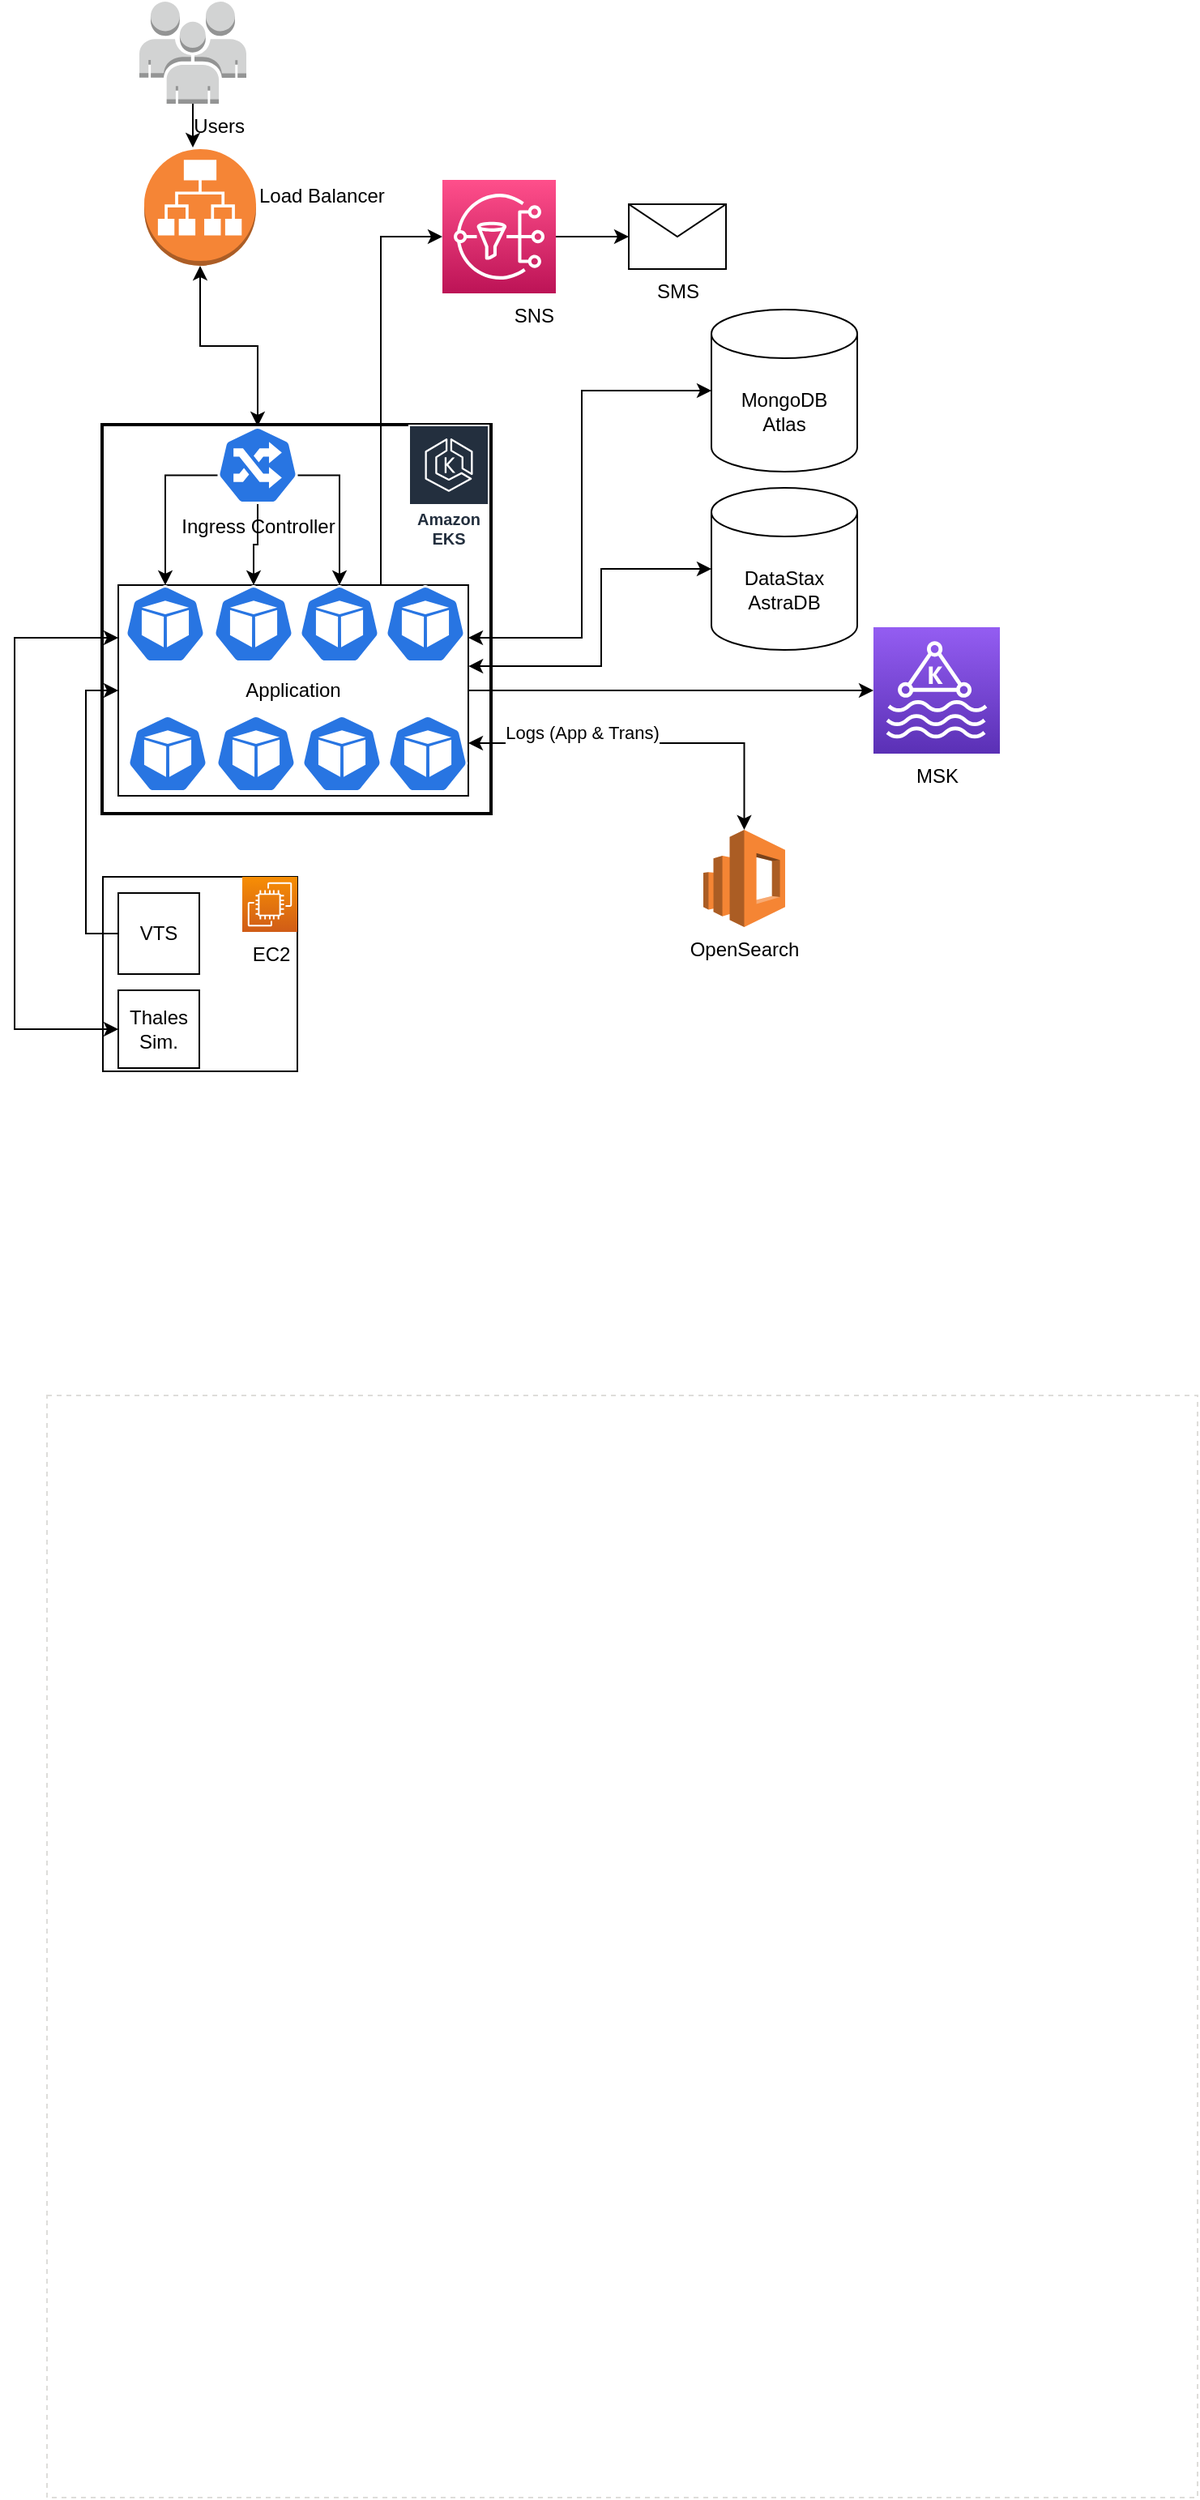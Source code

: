<mxfile version="21.5.0" type="github">
  <diagram name="Page-1" id="r-T6OLwQH29qr_7euo9l">
    <mxGraphModel dx="1360" dy="822" grid="1" gridSize="10" guides="1" tooltips="1" connect="1" arrows="1" fold="1" page="1" pageScale="1" pageWidth="850" pageHeight="1100" math="0" shadow="0">
      <root>
        <mxCell id="0" />
        <mxCell id="1" parent="0" />
        <mxCell id="3_2HW8Un-s5Gs4iZI3K2-29" value="" style="rounded=0;whiteSpace=wrap;html=1;dashed=1;fillColor=none;strokeColor=#deddda;" parent="1" vertex="1">
          <mxGeometry x="30" y="860" width="710" height="680" as="geometry" />
        </mxCell>
        <mxCell id="qwl05ddgDj3Om6Coo83L-6" value="" style="group" vertex="1" connectable="0" parent="1">
          <mxGeometry x="10" width="690" height="705" as="geometry" />
        </mxCell>
        <mxCell id="oR3EOA6jBZrTbAOyoPTf-1" value="" style="whiteSpace=wrap;html=1;aspect=fixed;strokeWidth=2;" parent="qwl05ddgDj3Om6Coo83L-6" vertex="1">
          <mxGeometry x="54" y="261" width="240" height="240" as="geometry" />
        </mxCell>
        <mxCell id="oR3EOA6jBZrTbAOyoPTf-2" value="MongoDB&lt;br&gt;Atlas" style="shape=cylinder3;whiteSpace=wrap;html=1;boundedLbl=1;backgroundOutline=1;size=15;" parent="qwl05ddgDj3Om6Coo83L-6" vertex="1">
          <mxGeometry x="430" y="190" width="90" height="100" as="geometry" />
        </mxCell>
        <mxCell id="oR3EOA6jBZrTbAOyoPTf-4" value="SMS" style="shape=message;html=1;html=1;outlineConnect=0;labelPosition=center;verticalLabelPosition=bottom;align=center;verticalAlign=top;" parent="qwl05ddgDj3Om6Coo83L-6" vertex="1">
          <mxGeometry x="379" y="125" width="60" height="40" as="geometry" />
        </mxCell>
        <mxCell id="oR3EOA6jBZrTbAOyoPTf-30" style="edgeStyle=orthogonalEdgeStyle;rounded=0;orthogonalLoop=1;jettySize=auto;html=1;exitX=1;exitY=0.5;exitDx=0;exitDy=0;exitPerimeter=0;entryX=0;entryY=0.5;entryDx=0;entryDy=0;" parent="qwl05ddgDj3Om6Coo83L-6" source="oR3EOA6jBZrTbAOyoPTf-5" target="oR3EOA6jBZrTbAOyoPTf-4" edge="1">
          <mxGeometry relative="1" as="geometry" />
        </mxCell>
        <mxCell id="oR3EOA6jBZrTbAOyoPTf-5" value="&lt;div align=&quot;right&quot;&gt;&lt;font color=&quot;#000000&quot;&gt;SNS&lt;/font&gt;&lt;/div&gt;" style="sketch=0;points=[[0,0,0],[0.25,0,0],[0.5,0,0],[0.75,0,0],[1,0,0],[0,1,0],[0.25,1,0],[0.5,1,0],[0.75,1,0],[1,1,0],[0,0.25,0],[0,0.5,0],[0,0.75,0],[1,0.25,0],[1,0.5,0],[1,0.75,0]];outlineConnect=0;fontColor=#232F3E;gradientColor=#FF4F8B;gradientDirection=north;fillColor=#BC1356;strokeColor=#ffffff;dashed=0;verticalLabelPosition=bottom;verticalAlign=top;align=right;html=1;fontSize=12;fontStyle=0;aspect=fixed;shape=mxgraph.aws4.resourceIcon;resIcon=mxgraph.aws4.sns;" parent="qwl05ddgDj3Om6Coo83L-6" vertex="1">
          <mxGeometry x="264" y="110" width="70" height="70" as="geometry" />
        </mxCell>
        <mxCell id="oR3EOA6jBZrTbAOyoPTf-6" value="Amazon EKS" style="sketch=0;outlineConnect=0;fontColor=#232F3E;gradientColor=none;strokeColor=#ffffff;fillColor=#232F3E;dashed=0;verticalLabelPosition=middle;verticalAlign=bottom;align=center;html=1;whiteSpace=wrap;fontSize=10;fontStyle=1;spacing=3;shape=mxgraph.aws4.productIcon;prIcon=mxgraph.aws4.eks;" parent="qwl05ddgDj3Om6Coo83L-6" vertex="1">
          <mxGeometry x="243" y="261" width="50" height="80" as="geometry" />
        </mxCell>
        <mxCell id="oR3EOA6jBZrTbAOyoPTf-8" value="OpenSearch" style="outlineConnect=0;dashed=0;verticalLabelPosition=bottom;verticalAlign=top;align=center;html=1;shape=mxgraph.aws3.elasticsearch_service;fillColor=#F58534;gradientColor=none;" parent="qwl05ddgDj3Om6Coo83L-6" vertex="1">
          <mxGeometry x="425" y="511" width="50.5" height="60" as="geometry" />
        </mxCell>
        <mxCell id="oR3EOA6jBZrTbAOyoPTf-19" value="&lt;div align=&quot;center&quot;&gt;Load Balancer&lt;/div&gt;&lt;div align=&quot;right&quot;&gt;&lt;br&gt;&lt;/div&gt;" style="outlineConnect=0;dashed=0;verticalLabelPosition=middle;verticalAlign=middle;align=left;html=1;shape=mxgraph.aws3.application_load_balancer;fillColor=#F58536;gradientColor=none;labelPosition=right;" parent="qwl05ddgDj3Om6Coo83L-6" vertex="1">
          <mxGeometry x="80" y="91" width="69" height="72" as="geometry" />
        </mxCell>
        <mxCell id="oR3EOA6jBZrTbAOyoPTf-33" style="edgeStyle=orthogonalEdgeStyle;rounded=0;orthogonalLoop=1;jettySize=auto;html=1;exitX=0.5;exitY=1;exitDx=0;exitDy=0;exitPerimeter=0;" parent="qwl05ddgDj3Om6Coo83L-6" source="oR3EOA6jBZrTbAOyoPTf-32" edge="1">
          <mxGeometry relative="1" as="geometry">
            <mxPoint x="110" y="90" as="targetPoint" />
          </mxGeometry>
        </mxCell>
        <mxCell id="oR3EOA6jBZrTbAOyoPTf-32" value="&lt;div align=&quot;right&quot;&gt;Users&lt;/div&gt;" style="outlineConnect=0;dashed=0;verticalLabelPosition=bottom;verticalAlign=top;align=right;html=1;shape=mxgraph.aws3.users;fillColor=#D2D3D3;gradientColor=none;" parent="qwl05ddgDj3Om6Coo83L-6" vertex="1">
          <mxGeometry x="77" width="66" height="63" as="geometry" />
        </mxCell>
        <mxCell id="oR3EOA6jBZrTbAOyoPTf-34" value="" style="whiteSpace=wrap;html=1;aspect=fixed;" parent="qwl05ddgDj3Om6Coo83L-6" vertex="1">
          <mxGeometry x="54.5" y="540" width="120" height="120" as="geometry" />
        </mxCell>
        <mxCell id="oR3EOA6jBZrTbAOyoPTf-35" value="&lt;font color=&quot;#000000&quot;&gt;EC2&lt;/font&gt;" style="sketch=0;points=[[0,0,0],[0.25,0,0],[0.5,0,0],[0.75,0,0],[1,0,0],[0,1,0],[0.25,1,0],[0.5,1,0],[0.75,1,0],[1,1,0],[0,0.25,0],[0,0.5,0],[0,0.75,0],[1,0.25,0],[1,0.5,0],[1,0.75,0]];outlineConnect=0;fontColor=#232F3E;gradientColor=#F78E04;gradientDirection=north;fillColor=#D05C17;strokeColor=#ffffff;dashed=0;verticalLabelPosition=bottom;verticalAlign=top;align=center;html=1;fontSize=12;fontStyle=0;aspect=fixed;shape=mxgraph.aws4.resourceIcon;resIcon=mxgraph.aws4.ec2;" parent="qwl05ddgDj3Om6Coo83L-6" vertex="1">
          <mxGeometry x="140.5" y="540" width="34" height="34" as="geometry" />
        </mxCell>
        <mxCell id="oR3EOA6jBZrTbAOyoPTf-36" value="VTS" style="whiteSpace=wrap;html=1;aspect=fixed;" parent="qwl05ddgDj3Om6Coo83L-6" vertex="1">
          <mxGeometry x="64" y="550" width="50" height="50" as="geometry" />
        </mxCell>
        <mxCell id="oR3EOA6jBZrTbAOyoPTf-37" value="Thales&lt;br&gt;Sim." style="whiteSpace=wrap;html=1;aspect=fixed;" parent="qwl05ddgDj3Om6Coo83L-6" vertex="1">
          <mxGeometry x="64" y="610" width="50" height="48" as="geometry" />
        </mxCell>
        <mxCell id="oR3EOA6jBZrTbAOyoPTf-41" value="&lt;font color=&quot;#000000&quot;&gt;&lt;span style=&quot;background-color: rgb(255, 255, 255);&quot;&gt;MSK&lt;/span&gt;&lt;/font&gt;" style="sketch=0;points=[[0,0,0],[0.25,0,0],[0.5,0,0],[0.75,0,0],[1,0,0],[0,1,0],[0.25,1,0],[0.5,1,0],[0.75,1,0],[1,1,0],[0,0.25,0],[0,0.5,0],[0,0.75,0],[1,0.25,0],[1,0.5,0],[1,0.75,0]];outlineConnect=0;fontColor=#232F3E;gradientColor=#945DF2;gradientDirection=north;fillColor=#5A30B5;strokeColor=#ffffff;dashed=0;verticalLabelPosition=bottom;verticalAlign=top;align=center;html=1;fontSize=12;fontStyle=0;aspect=fixed;shape=mxgraph.aws4.resourceIcon;resIcon=mxgraph.aws4.managed_streaming_for_kafka;" parent="qwl05ddgDj3Om6Coo83L-6" vertex="1">
          <mxGeometry x="530" y="386" width="78" height="78" as="geometry" />
        </mxCell>
        <mxCell id="3_2HW8Un-s5Gs4iZI3K2-1" value="Ingress Controller" style="sketch=0;html=1;dashed=0;whitespace=wrap;fillColor=#2875E2;strokeColor=#ffffff;points=[[0.005,0.63,0],[0.1,0.2,0],[0.9,0.2,0],[0.5,0,0],[0.995,0.63,0],[0.72,0.99,0],[0.5,1,0],[0.28,0.99,0]];verticalLabelPosition=bottom;align=center;verticalAlign=top;shape=mxgraph.kubernetes.icon;prIcon=ing" parent="qwl05ddgDj3Om6Coo83L-6" vertex="1">
          <mxGeometry x="125" y="262" width="50" height="48" as="geometry" />
        </mxCell>
        <mxCell id="3_2HW8Un-s5Gs4iZI3K2-3" style="edgeStyle=orthogonalEdgeStyle;rounded=0;orthogonalLoop=1;jettySize=auto;html=1;entryX=0.5;entryY=0;entryDx=0;entryDy=0;entryPerimeter=0;startArrow=classic;startFill=1;" parent="qwl05ddgDj3Om6Coo83L-6" source="oR3EOA6jBZrTbAOyoPTf-19" target="3_2HW8Un-s5Gs4iZI3K2-1" edge="1">
          <mxGeometry relative="1" as="geometry" />
        </mxCell>
        <mxCell id="3_2HW8Un-s5Gs4iZI3K2-20" style="edgeStyle=orthogonalEdgeStyle;rounded=0;orthogonalLoop=1;jettySize=auto;html=1;exitX=0;exitY=0.25;exitDx=0;exitDy=0;entryX=0;entryY=0.5;entryDx=0;entryDy=0;startArrow=classic;startFill=1;" parent="qwl05ddgDj3Om6Coo83L-6" source="3_2HW8Un-s5Gs4iZI3K2-5" target="oR3EOA6jBZrTbAOyoPTf-37" edge="1">
          <mxGeometry relative="1" as="geometry">
            <Array as="points">
              <mxPoint y="393" />
              <mxPoint y="634" />
            </Array>
          </mxGeometry>
        </mxCell>
        <mxCell id="3_2HW8Un-s5Gs4iZI3K2-24" style="edgeStyle=orthogonalEdgeStyle;rounded=0;orthogonalLoop=1;jettySize=auto;html=1;exitX=1;exitY=0.75;exitDx=0;exitDy=0;startArrow=classic;startFill=1;" parent="qwl05ddgDj3Om6Coo83L-6" source="3_2HW8Un-s5Gs4iZI3K2-5" target="oR3EOA6jBZrTbAOyoPTf-8" edge="1">
          <mxGeometry relative="1" as="geometry" />
        </mxCell>
        <mxCell id="3_2HW8Un-s5Gs4iZI3K2-28" value="&lt;div&gt;Logs (App &amp;amp; Trans)&lt;/div&gt;" style="edgeLabel;html=1;align=center;verticalAlign=middle;resizable=0;points=[];" parent="3_2HW8Un-s5Gs4iZI3K2-24" vertex="1" connectable="0">
          <mxGeometry x="-0.446" y="-3" relative="1" as="geometry">
            <mxPoint x="8" y="-10" as="offset" />
          </mxGeometry>
        </mxCell>
        <mxCell id="3_2HW8Un-s5Gs4iZI3K2-25" style="edgeStyle=orthogonalEdgeStyle;rounded=0;orthogonalLoop=1;jettySize=auto;html=1;exitX=1;exitY=0.5;exitDx=0;exitDy=0;" parent="qwl05ddgDj3Om6Coo83L-6" source="3_2HW8Un-s5Gs4iZI3K2-5" target="oR3EOA6jBZrTbAOyoPTf-41" edge="1">
          <mxGeometry relative="1" as="geometry" />
        </mxCell>
        <mxCell id="3_2HW8Un-s5Gs4iZI3K2-26" style="edgeStyle=orthogonalEdgeStyle;rounded=0;orthogonalLoop=1;jettySize=auto;html=1;exitX=1;exitY=0.25;exitDx=0;exitDy=0;entryX=0;entryY=0.5;entryDx=0;entryDy=0;entryPerimeter=0;startArrow=classic;startFill=1;" parent="qwl05ddgDj3Om6Coo83L-6" source="3_2HW8Un-s5Gs4iZI3K2-5" target="oR3EOA6jBZrTbAOyoPTf-2" edge="1">
          <mxGeometry relative="1" as="geometry">
            <Array as="points">
              <mxPoint x="350" y="393" />
              <mxPoint x="350" y="240" />
              <mxPoint x="419" y="240" />
            </Array>
          </mxGeometry>
        </mxCell>
        <mxCell id="3_2HW8Un-s5Gs4iZI3K2-27" style="edgeStyle=orthogonalEdgeStyle;rounded=0;orthogonalLoop=1;jettySize=auto;html=1;exitX=0.75;exitY=0;exitDx=0;exitDy=0;entryX=0;entryY=0.5;entryDx=0;entryDy=0;entryPerimeter=0;" parent="qwl05ddgDj3Om6Coo83L-6" source="3_2HW8Un-s5Gs4iZI3K2-5" target="oR3EOA6jBZrTbAOyoPTf-5" edge="1">
          <mxGeometry relative="1" as="geometry" />
        </mxCell>
        <mxCell id="3_2HW8Un-s5Gs4iZI3K2-5" value="Application" style="rounded=0;whiteSpace=wrap;html=1;" parent="qwl05ddgDj3Om6Coo83L-6" vertex="1">
          <mxGeometry x="64" y="360" width="216" height="130" as="geometry" />
        </mxCell>
        <mxCell id="3_2HW8Un-s5Gs4iZI3K2-18" style="edgeStyle=orthogonalEdgeStyle;rounded=0;orthogonalLoop=1;jettySize=auto;html=1;exitX=0;exitY=0.5;exitDx=0;exitDy=0;entryX=0;entryY=0.5;entryDx=0;entryDy=0;" parent="qwl05ddgDj3Om6Coo83L-6" source="oR3EOA6jBZrTbAOyoPTf-36" target="3_2HW8Un-s5Gs4iZI3K2-5" edge="1">
          <mxGeometry relative="1" as="geometry" />
        </mxCell>
        <mxCell id="3_2HW8Un-s5Gs4iZI3K2-6" value="" style="sketch=0;html=1;dashed=0;whitespace=wrap;fillColor=#2875E2;strokeColor=#ffffff;points=[[0.005,0.63,0],[0.1,0.2,0],[0.9,0.2,0],[0.5,0,0],[0.995,0.63,0],[0.72,0.99,0],[0.5,1,0],[0.28,0.99,0]];verticalLabelPosition=bottom;align=center;verticalAlign=top;shape=mxgraph.kubernetes.icon;prIcon=pod" parent="qwl05ddgDj3Om6Coo83L-6" vertex="1">
          <mxGeometry x="68" y="360" width="50" height="48" as="geometry" />
        </mxCell>
        <mxCell id="3_2HW8Un-s5Gs4iZI3K2-16" style="edgeStyle=orthogonalEdgeStyle;rounded=0;orthogonalLoop=1;jettySize=auto;html=1;exitX=0.005;exitY=0.63;exitDx=0;exitDy=0;exitPerimeter=0;entryX=0.5;entryY=0;entryDx=0;entryDy=0;entryPerimeter=0;" parent="qwl05ddgDj3Om6Coo83L-6" source="3_2HW8Un-s5Gs4iZI3K2-1" target="3_2HW8Un-s5Gs4iZI3K2-6" edge="1">
          <mxGeometry relative="1" as="geometry" />
        </mxCell>
        <mxCell id="3_2HW8Un-s5Gs4iZI3K2-7" value="" style="sketch=0;html=1;dashed=0;whitespace=wrap;fillColor=#2875E2;strokeColor=#ffffff;points=[[0.005,0.63,0],[0.1,0.2,0],[0.9,0.2,0],[0.5,0,0],[0.995,0.63,0],[0.72,0.99,0],[0.5,1,0],[0.28,0.99,0]];verticalLabelPosition=bottom;align=center;verticalAlign=top;shape=mxgraph.kubernetes.icon;prIcon=pod" parent="qwl05ddgDj3Om6Coo83L-6" vertex="1">
          <mxGeometry x="122.5" y="360" width="50" height="48" as="geometry" />
        </mxCell>
        <mxCell id="3_2HW8Un-s5Gs4iZI3K2-14" style="edgeStyle=orthogonalEdgeStyle;rounded=0;orthogonalLoop=1;jettySize=auto;html=1;entryX=0.5;entryY=0;entryDx=0;entryDy=0;entryPerimeter=0;" parent="qwl05ddgDj3Om6Coo83L-6" source="3_2HW8Un-s5Gs4iZI3K2-1" target="3_2HW8Un-s5Gs4iZI3K2-7" edge="1">
          <mxGeometry relative="1" as="geometry" />
        </mxCell>
        <mxCell id="3_2HW8Un-s5Gs4iZI3K2-8" value="" style="sketch=0;html=1;dashed=0;whitespace=wrap;fillColor=#2875E2;strokeColor=#ffffff;points=[[0.005,0.63,0],[0.1,0.2,0],[0.9,0.2,0],[0.5,0,0],[0.995,0.63,0],[0.72,0.99,0],[0.5,1,0],[0.28,0.99,0]];verticalLabelPosition=bottom;align=center;verticalAlign=top;shape=mxgraph.kubernetes.icon;prIcon=pod" parent="qwl05ddgDj3Om6Coo83L-6" vertex="1">
          <mxGeometry x="175.5" y="360" width="50" height="48" as="geometry" />
        </mxCell>
        <mxCell id="3_2HW8Un-s5Gs4iZI3K2-15" style="edgeStyle=orthogonalEdgeStyle;rounded=0;orthogonalLoop=1;jettySize=auto;html=1;exitX=0.995;exitY=0.63;exitDx=0;exitDy=0;exitPerimeter=0;" parent="qwl05ddgDj3Om6Coo83L-6" source="3_2HW8Un-s5Gs4iZI3K2-1" target="3_2HW8Un-s5Gs4iZI3K2-8" edge="1">
          <mxGeometry relative="1" as="geometry" />
        </mxCell>
        <mxCell id="3_2HW8Un-s5Gs4iZI3K2-9" value="" style="sketch=0;html=1;dashed=0;whitespace=wrap;fillColor=#2875E2;strokeColor=#ffffff;points=[[0.005,0.63,0],[0.1,0.2,0],[0.9,0.2,0],[0.5,0,0],[0.995,0.63,0],[0.72,0.99,0],[0.5,1,0],[0.28,0.99,0]];verticalLabelPosition=bottom;align=center;verticalAlign=top;shape=mxgraph.kubernetes.icon;prIcon=pod" parent="qwl05ddgDj3Om6Coo83L-6" vertex="1">
          <mxGeometry x="228.5" y="360" width="50" height="48" as="geometry" />
        </mxCell>
        <mxCell id="3_2HW8Un-s5Gs4iZI3K2-10" value="" style="sketch=0;html=1;dashed=0;whitespace=wrap;fillColor=#2875E2;strokeColor=#ffffff;points=[[0.005,0.63,0],[0.1,0.2,0],[0.9,0.2,0],[0.5,0,0],[0.995,0.63,0],[0.72,0.99,0],[0.5,1,0],[0.28,0.99,0]];verticalLabelPosition=bottom;align=center;verticalAlign=top;shape=mxgraph.kubernetes.icon;prIcon=pod" parent="qwl05ddgDj3Om6Coo83L-6" vertex="1">
          <mxGeometry x="69.5" y="440" width="50" height="48" as="geometry" />
        </mxCell>
        <mxCell id="3_2HW8Un-s5Gs4iZI3K2-11" value="" style="sketch=0;html=1;dashed=0;whitespace=wrap;fillColor=#2875E2;strokeColor=#ffffff;points=[[0.005,0.63,0],[0.1,0.2,0],[0.9,0.2,0],[0.5,0,0],[0.995,0.63,0],[0.72,0.99,0],[0.5,1,0],[0.28,0.99,0]];verticalLabelPosition=bottom;align=center;verticalAlign=top;shape=mxgraph.kubernetes.icon;prIcon=pod" parent="qwl05ddgDj3Om6Coo83L-6" vertex="1">
          <mxGeometry x="124" y="440" width="50" height="48" as="geometry" />
        </mxCell>
        <mxCell id="3_2HW8Un-s5Gs4iZI3K2-12" value="" style="sketch=0;html=1;dashed=0;whitespace=wrap;fillColor=#2875E2;strokeColor=#ffffff;points=[[0.005,0.63,0],[0.1,0.2,0],[0.9,0.2,0],[0.5,0,0],[0.995,0.63,0],[0.72,0.99,0],[0.5,1,0],[0.28,0.99,0]];verticalLabelPosition=bottom;align=center;verticalAlign=top;shape=mxgraph.kubernetes.icon;prIcon=pod" parent="qwl05ddgDj3Om6Coo83L-6" vertex="1">
          <mxGeometry x="177" y="440" width="50" height="48" as="geometry" />
        </mxCell>
        <mxCell id="3_2HW8Un-s5Gs4iZI3K2-13" value="" style="sketch=0;html=1;dashed=0;whitespace=wrap;fillColor=#2875E2;strokeColor=#ffffff;points=[[0.005,0.63,0],[0.1,0.2,0],[0.9,0.2,0],[0.5,0,0],[0.995,0.63,0],[0.72,0.99,0],[0.5,1,0],[0.28,0.99,0]];verticalLabelPosition=bottom;align=center;verticalAlign=top;shape=mxgraph.kubernetes.icon;prIcon=pod" parent="qwl05ddgDj3Om6Coo83L-6" vertex="1">
          <mxGeometry x="230" y="440" width="50" height="48" as="geometry" />
        </mxCell>
        <mxCell id="qwl05ddgDj3Om6Coo83L-4" style="edgeStyle=orthogonalEdgeStyle;rounded=0;orthogonalLoop=1;jettySize=auto;html=1;exitX=0;exitY=0.5;exitDx=0;exitDy=0;exitPerimeter=0;entryX=0.942;entryY=0.621;entryDx=0;entryDy=0;entryPerimeter=0;startArrow=classic;startFill=1;" edge="1" parent="qwl05ddgDj3Om6Coo83L-6" source="qwl05ddgDj3Om6Coo83L-1" target="oR3EOA6jBZrTbAOyoPTf-1">
          <mxGeometry relative="1" as="geometry" />
        </mxCell>
        <mxCell id="qwl05ddgDj3Om6Coo83L-1" value="DataStax&lt;br&gt;AstraDB" style="shape=cylinder3;whiteSpace=wrap;html=1;boundedLbl=1;backgroundOutline=1;size=15;" vertex="1" parent="qwl05ddgDj3Om6Coo83L-6">
          <mxGeometry x="430" y="300" width="90" height="100" as="geometry" />
        </mxCell>
      </root>
    </mxGraphModel>
  </diagram>
</mxfile>
